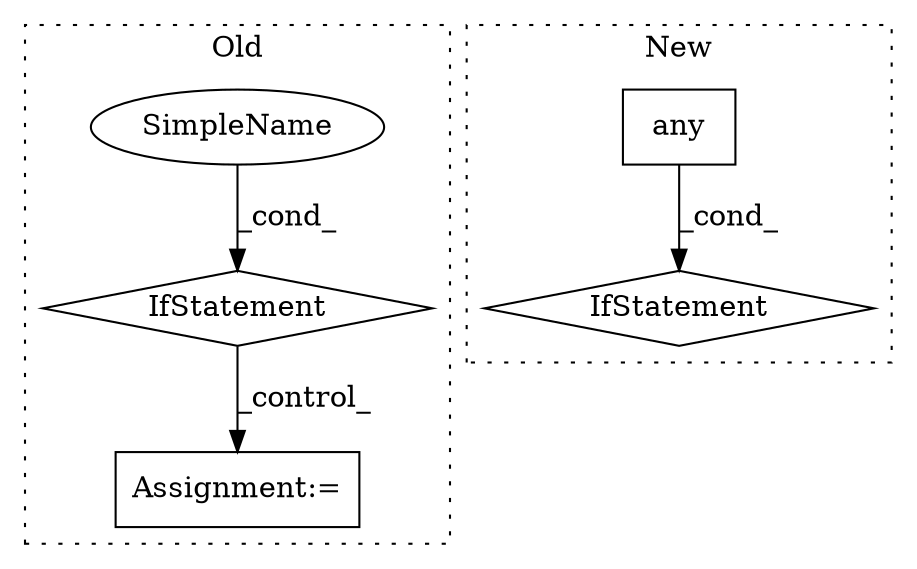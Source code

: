 digraph G {
subgraph cluster0 {
1 [label="IfStatement" a="25" s="5659,5686" l="14,2" shape="diamond"];
4 [label="Assignment:=" a="7" s="5715" l="1" shape="box"];
5 [label="SimpleName" a="42" s="" l="" shape="ellipse"];
label = "Old";
style="dotted";
}
subgraph cluster1 {
2 [label="any" a="32" s="5510,5663" l="17,-3" shape="box"];
3 [label="IfStatement" a="25" s="5506,5660" l="4,2" shape="diamond"];
label = "New";
style="dotted";
}
1 -> 4 [label="_control_"];
2 -> 3 [label="_cond_"];
5 -> 1 [label="_cond_"];
}